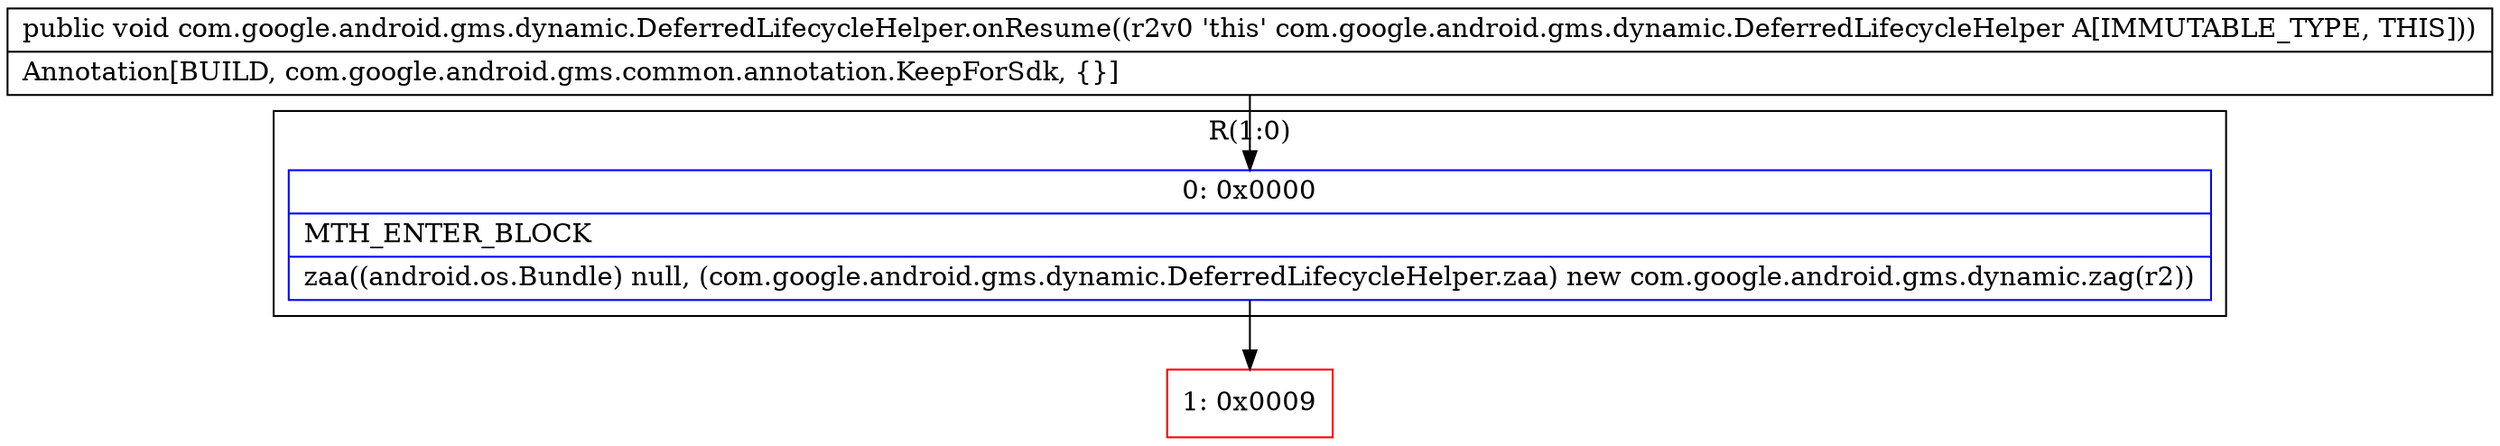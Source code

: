 digraph "CFG forcom.google.android.gms.dynamic.DeferredLifecycleHelper.onResume()V" {
subgraph cluster_Region_125440842 {
label = "R(1:0)";
node [shape=record,color=blue];
Node_0 [shape=record,label="{0\:\ 0x0000|MTH_ENTER_BLOCK\l|zaa((android.os.Bundle) null, (com.google.android.gms.dynamic.DeferredLifecycleHelper.zaa) new com.google.android.gms.dynamic.zag(r2))\l}"];
}
Node_1 [shape=record,color=red,label="{1\:\ 0x0009}"];
MethodNode[shape=record,label="{public void com.google.android.gms.dynamic.DeferredLifecycleHelper.onResume((r2v0 'this' com.google.android.gms.dynamic.DeferredLifecycleHelper A[IMMUTABLE_TYPE, THIS]))  | Annotation[BUILD, com.google.android.gms.common.annotation.KeepForSdk, \{\}]\l}"];
MethodNode -> Node_0;
Node_0 -> Node_1;
}

